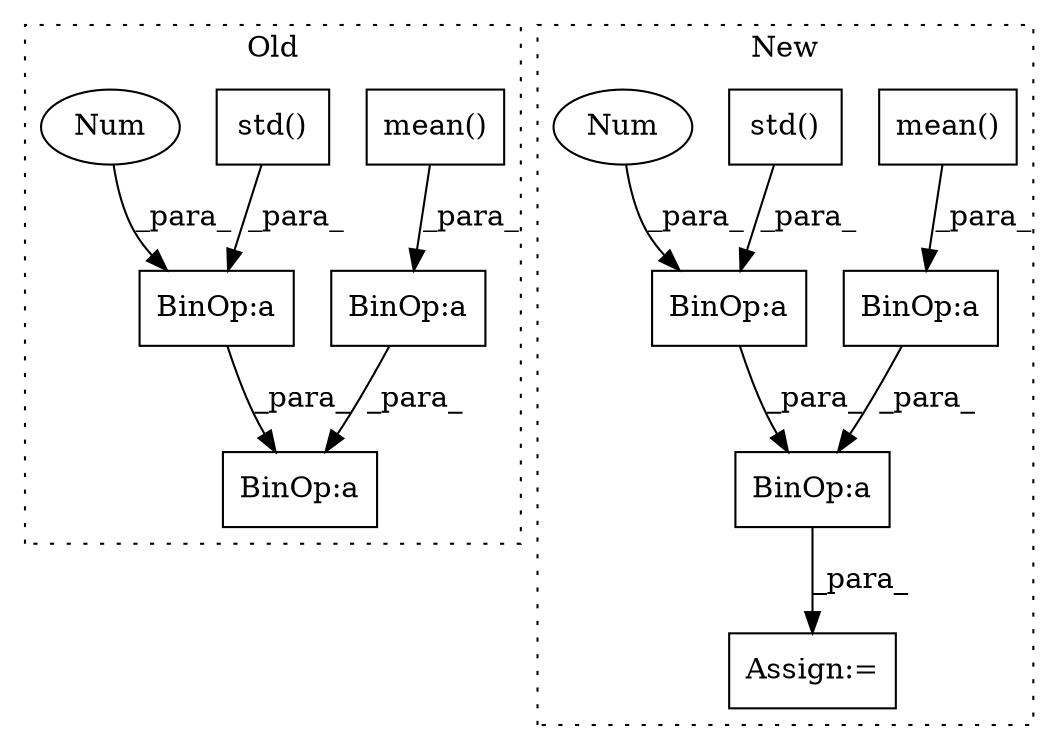 digraph G {
subgraph cluster0 {
1 [label="mean()" a="75" s="5744" l="30" shape="box"];
4 [label="BinOp:a" a="82" s="5741" l="3" shape="box"];
5 [label="BinOp:a" a="82" s="5775" l="3" shape="box"];
7 [label="std()" a="75" s="5779" l="29" shape="box"];
10 [label="BinOp:a" a="82" s="5808" l="3" shape="box"];
12 [label="Num" a="76" s="5811" l="4" shape="ellipse"];
label = "Old";
style="dotted";
}
subgraph cluster1 {
2 [label="std()" a="75" s="5802" l="16" shape="box"];
3 [label="BinOp:a" a="82" s="5798" l="3" shape="box"];
6 [label="BinOp:a" a="82" s="5777" l="3" shape="box"];
8 [label="mean()" a="75" s="5780" l="17" shape="box"];
9 [label="Assign:=" a="68" s="5763" l="3" shape="box"];
11 [label="BinOp:a" a="82" s="5818" l="3" shape="box"];
13 [label="Num" a="76" s="5821" l="4" shape="ellipse"];
label = "New";
style="dotted";
}
1 -> 4 [label="_para_"];
2 -> 11 [label="_para_"];
3 -> 9 [label="_para_"];
4 -> 5 [label="_para_"];
6 -> 3 [label="_para_"];
7 -> 10 [label="_para_"];
8 -> 6 [label="_para_"];
10 -> 5 [label="_para_"];
11 -> 3 [label="_para_"];
12 -> 10 [label="_para_"];
13 -> 11 [label="_para_"];
}